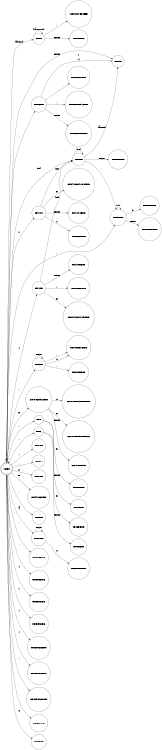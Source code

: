 digraph finite_state_machine {
    rankdir = LR;
    size = "8,5"
    node [shape = doublecircle]; START;
    node [shape = circle];

    START -> IDENT [label = "[_a-zA-Z]"];
    IDENT -> IDENT [label = "[_a-zA-Z0-9]"];
    IDENT -> STRUCT_MEMBER [label = "\."];
    IDENT -> IDENT_END [label = "ELSE"];

    START -> LIT_INT [ label = "[0-9]"];
    LIT_INT -> LIT_INT [label = "[0-9]"];
    LIT_INT -> LIT_FLOAT [label = "\."];
    LIT_INT -> ERROR [label = "[_a-zA-Z]" ];
    LIT_INT -> LIT_INT_END [label = "ELSE" ];

    START -> LIT_FLOAT [label = "\."];
    LIT_FLOAT -> LIT_FLOAT [label = "[0-9]"];
    LIT_FLOAT -> LIT_FLOAT_E [label = "e"];
    LIT_FLOAT -> LIT_FLOAT_END [label = "ELSE"];

    START -> LIT_CHAR [label = "'"];
    LIT_CHAR -> LIT_CHAR_END [label = "'"];
    LIT_CHAR -> LIT_CHAR_ESCAPE [label = "\\"];
    LIT_CHAR -> ERROR [label = "[\n\r\t]"];
    LIT_CHAR -> LIT_CHAR_ADDED [ label = "ELSE"];

    START -> LIT_STR [label = "\"" ];
    LIT_STR -> LIT_STR_END [ label = "\""];
    LIT_STR -> LIT_STR_ESCAPE [label = "\\"];
    LIT_STR -> LIT_STR_ESCAPE [ label = "\\n"];
    LIT_STR -> LIT_STR [label = "ELSE"];

//    TODO comment ignore
    START -> COMMENT_START [label = "#"];
    COMMENT_START -> COMMENT_START_END [label = "\\n"];
    COMMENT_START -> COMMENT_SL_PLUS_2 [label = "#" ];
    COMMENT_START -> COMMENT_SL [label = "ELSE"];

    START -> OP_L [label = "<"];
    OP_L -> OP_LE_END [label = "="];
    OP_L -> OP_L_END [label = "ELSE"];

    START -> OP_G [label = ">"];
    OP_G -> OP_GE_END [label = "="];
    OP_G -> OP_G_END [label = "ELSE"];

    START -> OP_SUM [label = "+"];
    OP_SUM -> OP_INCR_END [label = "+"];
    OP_SUM -> OP_ASSIGN_SUM_END [label = "="];
    OP_SUM -> LIT_INT [label = "[0-9]"];
    OP_SUM -> OP_SUM_END [label = "ELSE"];

    START -> OP_SUB [label = "_"];
    OP_SUB -> OP_DECR_END [label = "-"];
    OP_SUB -> OP_ASSIGN_SUB_END [label = "="];
    OP_SUB -> LIT_INT [ label = "[0-9]"];
    OP_SUB -> OP_SUB_END [ label = "ELSE"];

    START -> OP_MUL [label = "*"];
    START -> OP_DIV [label = "/"];
    START -> OP_MOD [label = "%" ];
    START -> OP_ASSIGN_EQ [label = "="];
    START -> OP_NOT [label = "!"];

    START -> INCLUDE [label = "@"];
    INCLUDE -> INCLUDE_END [label = "\\n"];
    INCLUDE -> INCLUDE [label = "ELSE"];

    START -> START [label = "[\n\r\t ]"];

    // todo end_state rename _END
    START -> OP_PAREN_O [label = "\("];
    START -> OP_PAREN_C [label = "\)"];
    // todo is regex ok
    START -> OP_BRACE_O [label = "{"];
    START -> OP_BRACE_C [label = "}"];
    START -> OP_BRACKET_O [label = "["];
    START -> OP_BRACKET_C [label = "]"];
    START -> OP_SEMICOLOIN [label = ";"];
    START -> OP_COMMA [label = ","];
    START -> OP_ADDR [label = "&"];




    START -> ERROR [ label = "ELSE" ];

}
